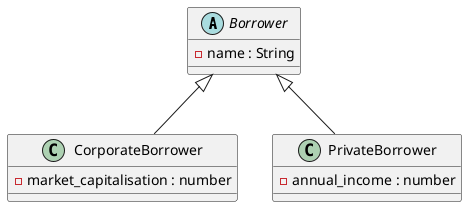 @startuml
'https://plantuml.com/class-diagram

abstract class Borrower {
  -name : String
}

class CorporateBorrower extends Borrower {
 -market_capitalisation : number
}

class PrivateBorrower extends Borrower {
 -annual_income : number
}

@enduml